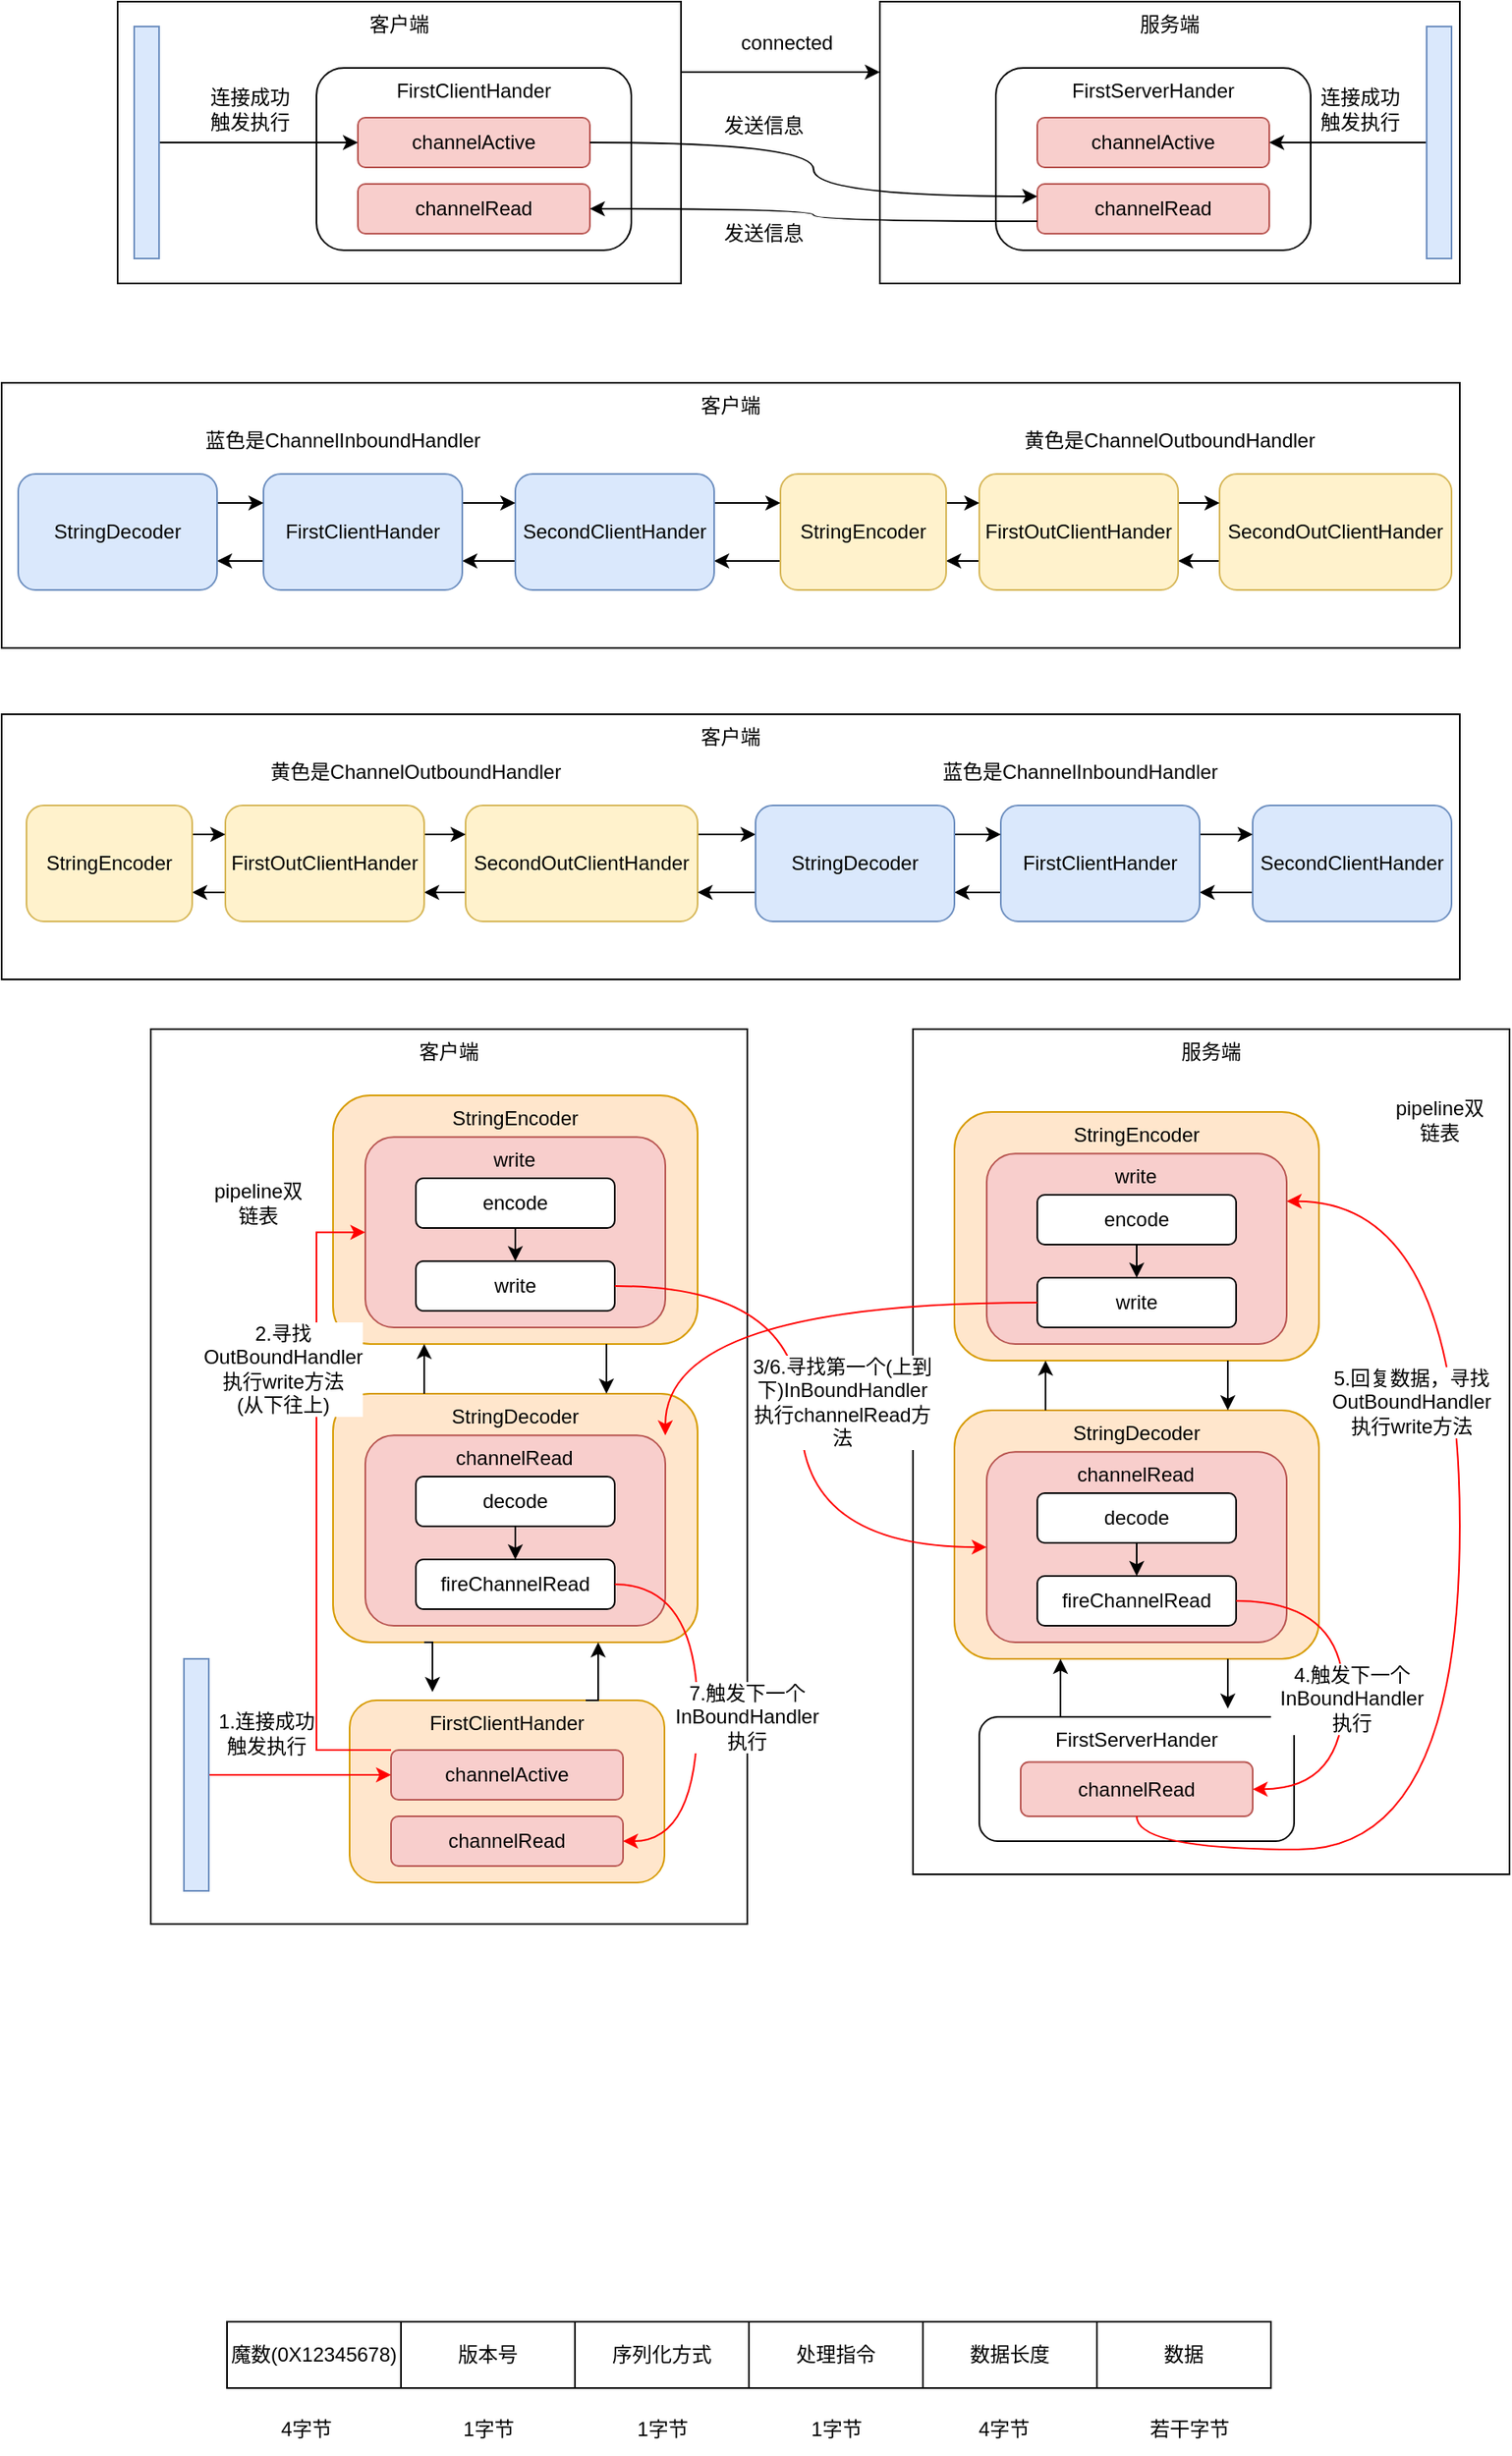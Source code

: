 <mxfile version="15.8.7" type="device" pages="2"><diagram id="hTDEosLzmB6Drwp481Sv" name="第 1 页"><mxGraphModel dx="1865" dy="649" grid="1" gridSize="10" guides="1" tooltips="1" connect="1" arrows="1" fold="1" page="1" pageScale="1" pageWidth="827" pageHeight="1169" math="0" shadow="0"><root><mxCell id="0"/><mxCell id="1" parent="0"/><mxCell id="P7ojPuapjef0Ue_ceB2B-17" style="edgeStyle=orthogonalEdgeStyle;rounded=0;orthogonalLoop=1;jettySize=auto;html=1;exitX=1;exitY=0.25;exitDx=0;exitDy=0;entryX=0;entryY=0.25;entryDx=0;entryDy=0;" parent="1" source="P7ojPuapjef0Ue_ceB2B-1" target="P7ojPuapjef0Ue_ceB2B-2" edge="1"><mxGeometry relative="1" as="geometry"/></mxCell><mxCell id="P7ojPuapjef0Ue_ceB2B-1" value="客户端" style="rounded=0;whiteSpace=wrap;html=1;verticalAlign=top;" parent="1" vertex="1"><mxGeometry x="10" y="200" width="340" height="170" as="geometry"/></mxCell><mxCell id="P7ojPuapjef0Ue_ceB2B-2" value="服务端" style="rounded=0;whiteSpace=wrap;html=1;verticalAlign=top;" parent="1" vertex="1"><mxGeometry x="470" y="200" width="350" height="170" as="geometry"/></mxCell><mxCell id="P7ojPuapjef0Ue_ceB2B-8" value="" style="group" parent="1" vertex="1" connectable="0"><mxGeometry x="130" y="240" width="190" height="110" as="geometry"/></mxCell><mxCell id="P7ojPuapjef0Ue_ceB2B-5" value="FirstClientHander" style="rounded=1;whiteSpace=wrap;html=1;verticalAlign=top;" parent="P7ojPuapjef0Ue_ceB2B-8" vertex="1"><mxGeometry width="190" height="110" as="geometry"/></mxCell><mxCell id="P7ojPuapjef0Ue_ceB2B-6" value="channelActive" style="rounded=1;whiteSpace=wrap;html=1;fillColor=#f8cecc;strokeColor=#b85450;" parent="P7ojPuapjef0Ue_ceB2B-8" vertex="1"><mxGeometry x="25" y="30" width="140" height="30" as="geometry"/></mxCell><mxCell id="P7ojPuapjef0Ue_ceB2B-7" value="channelRead" style="rounded=1;whiteSpace=wrap;html=1;fillColor=#f8cecc;strokeColor=#b85450;" parent="P7ojPuapjef0Ue_ceB2B-8" vertex="1"><mxGeometry x="25" y="70" width="140" height="30" as="geometry"/></mxCell><mxCell id="P7ojPuapjef0Ue_ceB2B-13" value="" style="group" parent="1" vertex="1" connectable="0"><mxGeometry x="540" y="240" width="190" height="110" as="geometry"/></mxCell><mxCell id="P7ojPuapjef0Ue_ceB2B-14" value="FirstServerHander" style="rounded=1;whiteSpace=wrap;html=1;verticalAlign=top;" parent="P7ojPuapjef0Ue_ceB2B-13" vertex="1"><mxGeometry width="190" height="110" as="geometry"/></mxCell><mxCell id="P7ojPuapjef0Ue_ceB2B-15" value="channelActive" style="rounded=1;whiteSpace=wrap;html=1;fillColor=#f8cecc;strokeColor=#b85450;" parent="P7ojPuapjef0Ue_ceB2B-13" vertex="1"><mxGeometry x="25" y="30" width="140" height="30" as="geometry"/></mxCell><mxCell id="P7ojPuapjef0Ue_ceB2B-16" value="channelRead" style="rounded=1;whiteSpace=wrap;html=1;fillColor=#f8cecc;strokeColor=#b85450;" parent="P7ojPuapjef0Ue_ceB2B-13" vertex="1"><mxGeometry x="25" y="70" width="140" height="30" as="geometry"/></mxCell><mxCell id="P7ojPuapjef0Ue_ceB2B-18" value="connected" style="text;html=1;strokeColor=none;fillColor=none;align=center;verticalAlign=middle;whiteSpace=wrap;rounded=0;" parent="1" vertex="1"><mxGeometry x="383.5" y="210" width="60" height="30" as="geometry"/></mxCell><mxCell id="P7ojPuapjef0Ue_ceB2B-19" style="edgeStyle=orthogonalEdgeStyle;rounded=0;orthogonalLoop=1;jettySize=auto;html=1;exitX=1;exitY=0.5;exitDx=0;exitDy=0;entryX=0;entryY=0.25;entryDx=0;entryDy=0;curved=1;" parent="1" source="P7ojPuapjef0Ue_ceB2B-6" target="P7ojPuapjef0Ue_ceB2B-16" edge="1"><mxGeometry relative="1" as="geometry"/></mxCell><mxCell id="P7ojPuapjef0Ue_ceB2B-20" value="连接成功触发执行" style="text;html=1;strokeColor=none;fillColor=none;align=center;verticalAlign=middle;whiteSpace=wrap;rounded=0;" parent="1" vertex="1"><mxGeometry x="60" y="250" width="60" height="30" as="geometry"/></mxCell><mxCell id="P7ojPuapjef0Ue_ceB2B-22" style="edgeStyle=orthogonalEdgeStyle;rounded=0;orthogonalLoop=1;jettySize=auto;html=1;exitX=1;exitY=0.5;exitDx=0;exitDy=0;entryX=0;entryY=0.5;entryDx=0;entryDy=0;" parent="1" source="P7ojPuapjef0Ue_ceB2B-21" target="P7ojPuapjef0Ue_ceB2B-6" edge="1"><mxGeometry relative="1" as="geometry"/></mxCell><mxCell id="P7ojPuapjef0Ue_ceB2B-21" value="" style="rounded=0;whiteSpace=wrap;html=1;fillColor=#dae8fc;strokeColor=#6c8ebf;" parent="1" vertex="1"><mxGeometry x="20" y="215" width="15" height="140" as="geometry"/></mxCell><mxCell id="P7ojPuapjef0Ue_ceB2B-24" style="edgeStyle=orthogonalEdgeStyle;rounded=0;orthogonalLoop=1;jettySize=auto;html=1;exitX=0;exitY=0.5;exitDx=0;exitDy=0;entryX=1;entryY=0.5;entryDx=0;entryDy=0;" parent="1" source="P7ojPuapjef0Ue_ceB2B-23" target="P7ojPuapjef0Ue_ceB2B-15" edge="1"><mxGeometry relative="1" as="geometry"/></mxCell><mxCell id="P7ojPuapjef0Ue_ceB2B-23" value="" style="rounded=0;whiteSpace=wrap;html=1;fillColor=#dae8fc;strokeColor=#6c8ebf;" parent="1" vertex="1"><mxGeometry x="800" y="215" width="15" height="140" as="geometry"/></mxCell><mxCell id="P7ojPuapjef0Ue_ceB2B-25" value="连接成功触发执行" style="text;html=1;strokeColor=none;fillColor=none;align=center;verticalAlign=middle;whiteSpace=wrap;rounded=0;" parent="1" vertex="1"><mxGeometry x="730" y="250" width="60" height="30" as="geometry"/></mxCell><mxCell id="P7ojPuapjef0Ue_ceB2B-26" value="发送信息" style="text;html=1;strokeColor=none;fillColor=none;align=center;verticalAlign=middle;whiteSpace=wrap;rounded=0;" parent="1" vertex="1"><mxGeometry x="370" y="260" width="60" height="30" as="geometry"/></mxCell><mxCell id="P7ojPuapjef0Ue_ceB2B-27" style="edgeStyle=orthogonalEdgeStyle;curved=1;rounded=0;orthogonalLoop=1;jettySize=auto;html=1;exitX=0;exitY=0.75;exitDx=0;exitDy=0;entryX=1;entryY=0.5;entryDx=0;entryDy=0;" parent="1" source="P7ojPuapjef0Ue_ceB2B-16" target="P7ojPuapjef0Ue_ceB2B-7" edge="1"><mxGeometry relative="1" as="geometry"/></mxCell><mxCell id="P7ojPuapjef0Ue_ceB2B-28" value="发送信息" style="text;html=1;strokeColor=none;fillColor=none;align=center;verticalAlign=middle;whiteSpace=wrap;rounded=0;" parent="1" vertex="1"><mxGeometry x="370" y="325" width="60" height="30" as="geometry"/></mxCell><mxCell id="P7ojPuapjef0Ue_ceB2B-30" value="客户端" style="rounded=0;whiteSpace=wrap;html=1;verticalAlign=top;" parent="1" vertex="1"><mxGeometry x="-60" y="430" width="880" height="160" as="geometry"/></mxCell><mxCell id="P7ojPuapjef0Ue_ceB2B-54" style="edgeStyle=orthogonalEdgeStyle;curved=1;rounded=0;orthogonalLoop=1;jettySize=auto;html=1;exitX=0;exitY=0.75;exitDx=0;exitDy=0;entryX=1;entryY=0.75;entryDx=0;entryDy=0;" parent="1" source="P7ojPuapjef0Ue_ceB2B-36" target="P7ojPuapjef0Ue_ceB2B-39" edge="1"><mxGeometry relative="1" as="geometry"/></mxCell><mxCell id="P7ojPuapjef0Ue_ceB2B-36" value="SecondOutClientHander" style="rounded=1;whiteSpace=wrap;html=1;verticalAlign=middle;fillColor=#fff2cc;strokeColor=#d6b656;" parent="1" vertex="1"><mxGeometry x="675" y="485" width="140" height="70" as="geometry"/></mxCell><mxCell id="P7ojPuapjef0Ue_ceB2B-52" style="edgeStyle=orthogonalEdgeStyle;curved=1;rounded=0;orthogonalLoop=1;jettySize=auto;html=1;exitX=0;exitY=0.75;exitDx=0;exitDy=0;entryX=1;entryY=0.75;entryDx=0;entryDy=0;" parent="1" source="P7ojPuapjef0Ue_ceB2B-39" target="P7ojPuapjef0Ue_ceB2B-41" edge="1"><mxGeometry relative="1" as="geometry"/></mxCell><mxCell id="P7ojPuapjef0Ue_ceB2B-53" style="edgeStyle=orthogonalEdgeStyle;curved=1;rounded=0;orthogonalLoop=1;jettySize=auto;html=1;exitX=1;exitY=0.25;exitDx=0;exitDy=0;entryX=0;entryY=0.25;entryDx=0;entryDy=0;" parent="1" source="P7ojPuapjef0Ue_ceB2B-39" target="P7ojPuapjef0Ue_ceB2B-36" edge="1"><mxGeometry relative="1" as="geometry"/></mxCell><mxCell id="P7ojPuapjef0Ue_ceB2B-39" value="FirstOutClientHander" style="rounded=1;whiteSpace=wrap;html=1;verticalAlign=middle;fillColor=#fff2cc;strokeColor=#d6b656;" parent="1" vertex="1"><mxGeometry x="530" y="485" width="120" height="70" as="geometry"/></mxCell><mxCell id="P7ojPuapjef0Ue_ceB2B-50" style="edgeStyle=orthogonalEdgeStyle;curved=1;rounded=0;orthogonalLoop=1;jettySize=auto;html=1;exitX=0;exitY=0.75;exitDx=0;exitDy=0;entryX=1;entryY=0.75;entryDx=0;entryDy=0;" parent="1" source="P7ojPuapjef0Ue_ceB2B-41" target="P7ojPuapjef0Ue_ceB2B-42" edge="1"><mxGeometry relative="1" as="geometry"/></mxCell><mxCell id="P7ojPuapjef0Ue_ceB2B-51" style="edgeStyle=orthogonalEdgeStyle;curved=1;rounded=0;orthogonalLoop=1;jettySize=auto;html=1;exitX=1;exitY=0.25;exitDx=0;exitDy=0;entryX=0;entryY=0.25;entryDx=0;entryDy=0;" parent="1" source="P7ojPuapjef0Ue_ceB2B-41" target="P7ojPuapjef0Ue_ceB2B-39" edge="1"><mxGeometry relative="1" as="geometry"/></mxCell><mxCell id="P7ojPuapjef0Ue_ceB2B-41" value="StringEncoder" style="rounded=1;whiteSpace=wrap;html=1;verticalAlign=middle;fillColor=#fff2cc;strokeColor=#d6b656;" parent="1" vertex="1"><mxGeometry x="410" y="485" width="100" height="70" as="geometry"/></mxCell><mxCell id="P7ojPuapjef0Ue_ceB2B-48" style="edgeStyle=orthogonalEdgeStyle;curved=1;rounded=0;orthogonalLoop=1;jettySize=auto;html=1;exitX=0;exitY=0.75;exitDx=0;exitDy=0;entryX=1;entryY=0.75;entryDx=0;entryDy=0;" parent="1" source="P7ojPuapjef0Ue_ceB2B-42" target="P7ojPuapjef0Ue_ceB2B-43" edge="1"><mxGeometry relative="1" as="geometry"/></mxCell><mxCell id="P7ojPuapjef0Ue_ceB2B-49" style="edgeStyle=orthogonalEdgeStyle;curved=1;rounded=0;orthogonalLoop=1;jettySize=auto;html=1;exitX=1;exitY=0.25;exitDx=0;exitDy=0;entryX=0;entryY=0.25;entryDx=0;entryDy=0;" parent="1" source="P7ojPuapjef0Ue_ceB2B-42" target="P7ojPuapjef0Ue_ceB2B-41" edge="1"><mxGeometry relative="1" as="geometry"/></mxCell><mxCell id="P7ojPuapjef0Ue_ceB2B-42" value="SecondClientHander" style="rounded=1;whiteSpace=wrap;html=1;verticalAlign=middle;fillColor=#dae8fc;strokeColor=#6c8ebf;" parent="1" vertex="1"><mxGeometry x="250" y="485" width="120" height="70" as="geometry"/></mxCell><mxCell id="P7ojPuapjef0Ue_ceB2B-46" style="edgeStyle=orthogonalEdgeStyle;curved=1;rounded=0;orthogonalLoop=1;jettySize=auto;html=1;exitX=0;exitY=0.75;exitDx=0;exitDy=0;entryX=1;entryY=0.75;entryDx=0;entryDy=0;" parent="1" source="P7ojPuapjef0Ue_ceB2B-43" target="P7ojPuapjef0Ue_ceB2B-44" edge="1"><mxGeometry relative="1" as="geometry"/></mxCell><mxCell id="P7ojPuapjef0Ue_ceB2B-47" style="edgeStyle=orthogonalEdgeStyle;curved=1;rounded=0;orthogonalLoop=1;jettySize=auto;html=1;exitX=1;exitY=0.25;exitDx=0;exitDy=0;entryX=0;entryY=0.25;entryDx=0;entryDy=0;" parent="1" source="P7ojPuapjef0Ue_ceB2B-43" target="P7ojPuapjef0Ue_ceB2B-42" edge="1"><mxGeometry relative="1" as="geometry"/></mxCell><mxCell id="P7ojPuapjef0Ue_ceB2B-43" value="FirstClientHander" style="rounded=1;whiteSpace=wrap;html=1;verticalAlign=middle;fillColor=#dae8fc;strokeColor=#6c8ebf;" parent="1" vertex="1"><mxGeometry x="98" y="485" width="120" height="70" as="geometry"/></mxCell><mxCell id="P7ojPuapjef0Ue_ceB2B-45" style="edgeStyle=orthogonalEdgeStyle;curved=1;rounded=0;orthogonalLoop=1;jettySize=auto;html=1;exitX=1;exitY=0.25;exitDx=0;exitDy=0;entryX=0;entryY=0.25;entryDx=0;entryDy=0;" parent="1" source="P7ojPuapjef0Ue_ceB2B-44" target="P7ojPuapjef0Ue_ceB2B-43" edge="1"><mxGeometry relative="1" as="geometry"/></mxCell><mxCell id="P7ojPuapjef0Ue_ceB2B-44" value="StringDecoder" style="rounded=1;whiteSpace=wrap;html=1;verticalAlign=middle;fillColor=#dae8fc;strokeColor=#6c8ebf;" parent="1" vertex="1"><mxGeometry x="-50" y="485" width="120" height="70" as="geometry"/></mxCell><mxCell id="P7ojPuapjef0Ue_ceB2B-55" value="蓝色是ChannelInboundHandler" style="text;html=1;strokeColor=none;fillColor=none;align=center;verticalAlign=middle;whiteSpace=wrap;rounded=0;" parent="1" vertex="1"><mxGeometry x="50" y="450" width="192" height="30" as="geometry"/></mxCell><mxCell id="P7ojPuapjef0Ue_ceB2B-57" value="黄色是ChannelOutboundHandler" style="text;html=1;strokeColor=none;fillColor=none;align=center;verticalAlign=middle;whiteSpace=wrap;rounded=0;" parent="1" vertex="1"><mxGeometry x="549" y="450" width="192" height="30" as="geometry"/></mxCell><mxCell id="JUlpRTOj5YAE_-2XBSMA-1" value="客户端" style="rounded=0;whiteSpace=wrap;html=1;verticalAlign=top;" vertex="1" parent="1"><mxGeometry x="-60" y="630" width="880" height="160" as="geometry"/></mxCell><mxCell id="JUlpRTOj5YAE_-2XBSMA-2" style="edgeStyle=orthogonalEdgeStyle;curved=1;rounded=0;orthogonalLoop=1;jettySize=auto;html=1;exitX=0;exitY=0.75;exitDx=0;exitDy=0;entryX=1;entryY=0.75;entryDx=0;entryDy=0;" edge="1" parent="1" source="JUlpRTOj5YAE_-2XBSMA-3" target="JUlpRTOj5YAE_-2XBSMA-6"><mxGeometry relative="1" as="geometry"/></mxCell><mxCell id="JUlpRTOj5YAE_-2XBSMA-20" style="edgeStyle=orthogonalEdgeStyle;rounded=0;orthogonalLoop=1;jettySize=auto;html=1;exitX=1;exitY=0.25;exitDx=0;exitDy=0;entryX=0;entryY=0.25;entryDx=0;entryDy=0;" edge="1" parent="1" source="JUlpRTOj5YAE_-2XBSMA-3" target="JUlpRTOj5YAE_-2XBSMA-17"><mxGeometry relative="1" as="geometry"/></mxCell><mxCell id="JUlpRTOj5YAE_-2XBSMA-3" value="SecondOutClientHander" style="rounded=1;whiteSpace=wrap;html=1;verticalAlign=middle;fillColor=#fff2cc;strokeColor=#d6b656;" vertex="1" parent="1"><mxGeometry x="220" y="685" width="140" height="70" as="geometry"/></mxCell><mxCell id="JUlpRTOj5YAE_-2XBSMA-4" style="edgeStyle=orthogonalEdgeStyle;curved=1;rounded=0;orthogonalLoop=1;jettySize=auto;html=1;exitX=0;exitY=0.75;exitDx=0;exitDy=0;entryX=1;entryY=0.75;entryDx=0;entryDy=0;" edge="1" parent="1" source="JUlpRTOj5YAE_-2XBSMA-6" target="JUlpRTOj5YAE_-2XBSMA-9"><mxGeometry relative="1" as="geometry"/></mxCell><mxCell id="JUlpRTOj5YAE_-2XBSMA-5" style="edgeStyle=orthogonalEdgeStyle;curved=1;rounded=0;orthogonalLoop=1;jettySize=auto;html=1;exitX=1;exitY=0.25;exitDx=0;exitDy=0;entryX=0;entryY=0.25;entryDx=0;entryDy=0;" edge="1" parent="1" source="JUlpRTOj5YAE_-2XBSMA-6" target="JUlpRTOj5YAE_-2XBSMA-3"><mxGeometry relative="1" as="geometry"/></mxCell><mxCell id="JUlpRTOj5YAE_-2XBSMA-6" value="FirstOutClientHander" style="rounded=1;whiteSpace=wrap;html=1;verticalAlign=middle;fillColor=#fff2cc;strokeColor=#d6b656;" vertex="1" parent="1"><mxGeometry x="75" y="685" width="120" height="70" as="geometry"/></mxCell><mxCell id="JUlpRTOj5YAE_-2XBSMA-8" style="edgeStyle=orthogonalEdgeStyle;curved=1;rounded=0;orthogonalLoop=1;jettySize=auto;html=1;exitX=1;exitY=0.25;exitDx=0;exitDy=0;entryX=0;entryY=0.25;entryDx=0;entryDy=0;" edge="1" parent="1" source="JUlpRTOj5YAE_-2XBSMA-9" target="JUlpRTOj5YAE_-2XBSMA-6"><mxGeometry relative="1" as="geometry"/></mxCell><mxCell id="JUlpRTOj5YAE_-2XBSMA-9" value="StringEncoder" style="rounded=1;whiteSpace=wrap;html=1;verticalAlign=middle;fillColor=#fff2cc;strokeColor=#d6b656;" vertex="1" parent="1"><mxGeometry x="-45" y="685" width="100" height="70" as="geometry"/></mxCell><mxCell id="JUlpRTOj5YAE_-2XBSMA-10" style="edgeStyle=orthogonalEdgeStyle;curved=1;rounded=0;orthogonalLoop=1;jettySize=auto;html=1;exitX=0;exitY=0.75;exitDx=0;exitDy=0;entryX=1;entryY=0.75;entryDx=0;entryDy=0;" edge="1" parent="1" source="JUlpRTOj5YAE_-2XBSMA-12" target="JUlpRTOj5YAE_-2XBSMA-15"><mxGeometry relative="1" as="geometry"/></mxCell><mxCell id="JUlpRTOj5YAE_-2XBSMA-12" value="SecondClientHander" style="rounded=1;whiteSpace=wrap;html=1;verticalAlign=middle;fillColor=#dae8fc;strokeColor=#6c8ebf;" vertex="1" parent="1"><mxGeometry x="695" y="685" width="120" height="70" as="geometry"/></mxCell><mxCell id="JUlpRTOj5YAE_-2XBSMA-13" style="edgeStyle=orthogonalEdgeStyle;curved=1;rounded=0;orthogonalLoop=1;jettySize=auto;html=1;exitX=0;exitY=0.75;exitDx=0;exitDy=0;entryX=1;entryY=0.75;entryDx=0;entryDy=0;" edge="1" parent="1" source="JUlpRTOj5YAE_-2XBSMA-15" target="JUlpRTOj5YAE_-2XBSMA-17"><mxGeometry relative="1" as="geometry"/></mxCell><mxCell id="JUlpRTOj5YAE_-2XBSMA-14" style="edgeStyle=orthogonalEdgeStyle;curved=1;rounded=0;orthogonalLoop=1;jettySize=auto;html=1;exitX=1;exitY=0.25;exitDx=0;exitDy=0;entryX=0;entryY=0.25;entryDx=0;entryDy=0;" edge="1" parent="1" source="JUlpRTOj5YAE_-2XBSMA-15" target="JUlpRTOj5YAE_-2XBSMA-12"><mxGeometry relative="1" as="geometry"/></mxCell><mxCell id="JUlpRTOj5YAE_-2XBSMA-15" value="FirstClientHander" style="rounded=1;whiteSpace=wrap;html=1;verticalAlign=middle;fillColor=#dae8fc;strokeColor=#6c8ebf;" vertex="1" parent="1"><mxGeometry x="543" y="685" width="120" height="70" as="geometry"/></mxCell><mxCell id="JUlpRTOj5YAE_-2XBSMA-16" style="edgeStyle=orthogonalEdgeStyle;curved=1;rounded=0;orthogonalLoop=1;jettySize=auto;html=1;exitX=1;exitY=0.25;exitDx=0;exitDy=0;entryX=0;entryY=0.25;entryDx=0;entryDy=0;" edge="1" parent="1" source="JUlpRTOj5YAE_-2XBSMA-17" target="JUlpRTOj5YAE_-2XBSMA-15"><mxGeometry relative="1" as="geometry"/></mxCell><mxCell id="JUlpRTOj5YAE_-2XBSMA-21" style="edgeStyle=orthogonalEdgeStyle;rounded=0;orthogonalLoop=1;jettySize=auto;html=1;exitX=0;exitY=0.75;exitDx=0;exitDy=0;entryX=1;entryY=0.75;entryDx=0;entryDy=0;" edge="1" parent="1" source="JUlpRTOj5YAE_-2XBSMA-17" target="JUlpRTOj5YAE_-2XBSMA-3"><mxGeometry relative="1" as="geometry"/></mxCell><mxCell id="JUlpRTOj5YAE_-2XBSMA-17" value="StringDecoder" style="rounded=1;whiteSpace=wrap;html=1;verticalAlign=middle;fillColor=#dae8fc;strokeColor=#6c8ebf;" vertex="1" parent="1"><mxGeometry x="395" y="685" width="120" height="70" as="geometry"/></mxCell><mxCell id="JUlpRTOj5YAE_-2XBSMA-18" value="蓝色是ChannelInboundHandler" style="text;html=1;strokeColor=none;fillColor=none;align=center;verticalAlign=middle;whiteSpace=wrap;rounded=0;" vertex="1" parent="1"><mxGeometry x="495" y="650" width="192" height="30" as="geometry"/></mxCell><mxCell id="JUlpRTOj5YAE_-2XBSMA-19" value="黄色是ChannelOutboundHandler" style="text;html=1;strokeColor=none;fillColor=none;align=center;verticalAlign=middle;whiteSpace=wrap;rounded=0;" vertex="1" parent="1"><mxGeometry x="94" y="650" width="192" height="30" as="geometry"/></mxCell><mxCell id="JUlpRTOj5YAE_-2XBSMA-23" value="客户端" style="rounded=0;whiteSpace=wrap;html=1;verticalAlign=top;" vertex="1" parent="1"><mxGeometry x="30" y="820" width="360" height="540" as="geometry"/></mxCell><mxCell id="JUlpRTOj5YAE_-2XBSMA-24" value="服务端" style="rounded=0;whiteSpace=wrap;html=1;verticalAlign=top;" vertex="1" parent="1"><mxGeometry x="490" y="820" width="360" height="510" as="geometry"/></mxCell><mxCell id="JUlpRTOj5YAE_-2XBSMA-25" value="" style="group" vertex="1" connectable="0" parent="1"><mxGeometry x="150" y="1225" width="190" height="110" as="geometry"/></mxCell><mxCell id="JUlpRTOj5YAE_-2XBSMA-26" value="FirstClientHander" style="rounded=1;whiteSpace=wrap;html=1;verticalAlign=top;fillColor=#ffe6cc;strokeColor=#d79b00;" vertex="1" parent="JUlpRTOj5YAE_-2XBSMA-25"><mxGeometry width="190" height="110" as="geometry"/></mxCell><mxCell id="JUlpRTOj5YAE_-2XBSMA-27" value="channelActive" style="rounded=1;whiteSpace=wrap;html=1;fillColor=#f8cecc;strokeColor=#b85450;" vertex="1" parent="JUlpRTOj5YAE_-2XBSMA-25"><mxGeometry x="25" y="30" width="140" height="30" as="geometry"/></mxCell><mxCell id="JUlpRTOj5YAE_-2XBSMA-28" value="channelRead" style="rounded=1;whiteSpace=wrap;html=1;fillColor=#f8cecc;strokeColor=#b85450;" vertex="1" parent="JUlpRTOj5YAE_-2XBSMA-25"><mxGeometry x="25" y="70" width="140" height="30" as="geometry"/></mxCell><mxCell id="JUlpRTOj5YAE_-2XBSMA-29" value="" style="group" vertex="1" connectable="0" parent="1"><mxGeometry x="530" y="1235" width="190" height="75" as="geometry"/></mxCell><mxCell id="JUlpRTOj5YAE_-2XBSMA-30" value="FirstServerHander" style="rounded=1;whiteSpace=wrap;html=1;verticalAlign=top;" vertex="1" parent="JUlpRTOj5YAE_-2XBSMA-29"><mxGeometry width="190" height="75" as="geometry"/></mxCell><mxCell id="JUlpRTOj5YAE_-2XBSMA-32" value="channelRead" style="rounded=1;whiteSpace=wrap;html=1;fillColor=#f8cecc;strokeColor=#b85450;" vertex="1" parent="JUlpRTOj5YAE_-2XBSMA-29"><mxGeometry x="25" y="27.27" width="140" height="32.73" as="geometry"/></mxCell><mxCell id="JUlpRTOj5YAE_-2XBSMA-35" value="1.连接成功触发执行" style="text;html=1;strokeColor=none;fillColor=none;align=center;verticalAlign=middle;whiteSpace=wrap;rounded=0;labelBackgroundColor=default;" vertex="1" parent="1"><mxGeometry x="70" y="1230" width="60" height="30" as="geometry"/></mxCell><mxCell id="JUlpRTOj5YAE_-2XBSMA-36" style="edgeStyle=orthogonalEdgeStyle;rounded=0;orthogonalLoop=1;jettySize=auto;html=1;exitX=1;exitY=0.5;exitDx=0;exitDy=0;entryX=0;entryY=0.5;entryDx=0;entryDy=0;strokeColor=#FF0000;" edge="1" parent="1" source="JUlpRTOj5YAE_-2XBSMA-37" target="JUlpRTOj5YAE_-2XBSMA-27"><mxGeometry relative="1" as="geometry"/></mxCell><mxCell id="JUlpRTOj5YAE_-2XBSMA-37" value="" style="rounded=0;whiteSpace=wrap;html=1;fillColor=#dae8fc;strokeColor=#6c8ebf;" vertex="1" parent="1"><mxGeometry x="50" y="1200" width="15" height="140" as="geometry"/></mxCell><mxCell id="JUlpRTOj5YAE_-2XBSMA-44" value="" style="group;verticalAlign=top;" vertex="1" connectable="0" parent="1"><mxGeometry x="140" y="860" width="220" height="150" as="geometry"/></mxCell><mxCell id="JUlpRTOj5YAE_-2XBSMA-45" value="StringEncoder" style="rounded=1;whiteSpace=wrap;html=1;verticalAlign=top;fillColor=#ffe6cc;strokeColor=#d79b00;" vertex="1" parent="JUlpRTOj5YAE_-2XBSMA-44"><mxGeometry width="220" height="150" as="geometry"/></mxCell><mxCell id="JUlpRTOj5YAE_-2XBSMA-46" value="write" style="rounded=1;whiteSpace=wrap;html=1;fillColor=#f8cecc;strokeColor=#b85450;verticalAlign=top;" vertex="1" parent="JUlpRTOj5YAE_-2XBSMA-44"><mxGeometry x="19.47" y="25.14" width="181.05" height="114.86" as="geometry"/></mxCell><mxCell id="JUlpRTOj5YAE_-2XBSMA-50" style="edgeStyle=orthogonalEdgeStyle;rounded=0;orthogonalLoop=1;jettySize=auto;html=1;exitX=0.5;exitY=1;exitDx=0;exitDy=0;entryX=0.5;entryY=0;entryDx=0;entryDy=0;" edge="1" parent="JUlpRTOj5YAE_-2XBSMA-44" source="JUlpRTOj5YAE_-2XBSMA-48" target="JUlpRTOj5YAE_-2XBSMA-49"><mxGeometry relative="1" as="geometry"/></mxCell><mxCell id="JUlpRTOj5YAE_-2XBSMA-48" value="encode" style="rounded=1;whiteSpace=wrap;html=1;" vertex="1" parent="JUlpRTOj5YAE_-2XBSMA-44"><mxGeometry x="50" y="50" width="120" height="30" as="geometry"/></mxCell><mxCell id="JUlpRTOj5YAE_-2XBSMA-49" value="write" style="rounded=1;whiteSpace=wrap;html=1;" vertex="1" parent="JUlpRTOj5YAE_-2XBSMA-44"><mxGeometry x="50" y="100" width="120" height="30" as="geometry"/></mxCell><mxCell id="JUlpRTOj5YAE_-2XBSMA-51" value="" style="group;verticalAlign=top;" vertex="1" connectable="0" parent="1"><mxGeometry x="140" y="1040" width="220" height="150" as="geometry"/></mxCell><mxCell id="JUlpRTOj5YAE_-2XBSMA-52" value="StringDecoder" style="rounded=1;whiteSpace=wrap;html=1;verticalAlign=top;fillColor=#ffe6cc;strokeColor=#d79b00;" vertex="1" parent="JUlpRTOj5YAE_-2XBSMA-51"><mxGeometry width="220" height="150" as="geometry"/></mxCell><mxCell id="JUlpRTOj5YAE_-2XBSMA-53" value="channelRead" style="rounded=1;whiteSpace=wrap;html=1;fillColor=#f8cecc;strokeColor=#b85450;verticalAlign=top;" vertex="1" parent="JUlpRTOj5YAE_-2XBSMA-51"><mxGeometry x="19.47" y="25.14" width="181.05" height="114.86" as="geometry"/></mxCell><mxCell id="JUlpRTOj5YAE_-2XBSMA-54" style="edgeStyle=orthogonalEdgeStyle;rounded=0;orthogonalLoop=1;jettySize=auto;html=1;exitX=0.5;exitY=1;exitDx=0;exitDy=0;entryX=0.5;entryY=0;entryDx=0;entryDy=0;" edge="1" parent="JUlpRTOj5YAE_-2XBSMA-51" source="JUlpRTOj5YAE_-2XBSMA-55" target="JUlpRTOj5YAE_-2XBSMA-56"><mxGeometry relative="1" as="geometry"/></mxCell><mxCell id="JUlpRTOj5YAE_-2XBSMA-55" value="decode" style="rounded=1;whiteSpace=wrap;html=1;" vertex="1" parent="JUlpRTOj5YAE_-2XBSMA-51"><mxGeometry x="50" y="50" width="120" height="30" as="geometry"/></mxCell><mxCell id="JUlpRTOj5YAE_-2XBSMA-56" value="fireChannelRead" style="rounded=1;whiteSpace=wrap;html=1;" vertex="1" parent="JUlpRTOj5YAE_-2XBSMA-51"><mxGeometry x="50" y="100" width="120" height="30" as="geometry"/></mxCell><mxCell id="JUlpRTOj5YAE_-2XBSMA-57" style="edgeStyle=orthogonalEdgeStyle;rounded=0;orthogonalLoop=1;jettySize=auto;html=1;exitX=0.25;exitY=0;exitDx=0;exitDy=0;entryX=0.25;entryY=1;entryDx=0;entryDy=0;" edge="1" parent="1" source="JUlpRTOj5YAE_-2XBSMA-52" target="JUlpRTOj5YAE_-2XBSMA-45"><mxGeometry relative="1" as="geometry"/></mxCell><mxCell id="JUlpRTOj5YAE_-2XBSMA-58" style="edgeStyle=orthogonalEdgeStyle;rounded=0;orthogonalLoop=1;jettySize=auto;html=1;exitX=0.75;exitY=1;exitDx=0;exitDy=0;entryX=0.75;entryY=0;entryDx=0;entryDy=0;" edge="1" parent="1" source="JUlpRTOj5YAE_-2XBSMA-45" target="JUlpRTOj5YAE_-2XBSMA-52"><mxGeometry relative="1" as="geometry"/></mxCell><mxCell id="JUlpRTOj5YAE_-2XBSMA-59" style="edgeStyle=orthogonalEdgeStyle;rounded=0;orthogonalLoop=1;jettySize=auto;html=1;exitX=0.25;exitY=1;exitDx=0;exitDy=0;" edge="1" parent="1" source="JUlpRTOj5YAE_-2XBSMA-52"><mxGeometry relative="1" as="geometry"><mxPoint x="200" y="1220" as="targetPoint"/></mxGeometry></mxCell><mxCell id="JUlpRTOj5YAE_-2XBSMA-60" style="edgeStyle=orthogonalEdgeStyle;rounded=0;orthogonalLoop=1;jettySize=auto;html=1;exitX=0.75;exitY=0;exitDx=0;exitDy=0;" edge="1" parent="1" source="JUlpRTOj5YAE_-2XBSMA-26"><mxGeometry relative="1" as="geometry"><mxPoint x="300" y="1190" as="targetPoint"/></mxGeometry></mxCell><mxCell id="JUlpRTOj5YAE_-2XBSMA-61" value="pipeline双链表" style="text;html=1;strokeColor=none;fillColor=none;align=center;verticalAlign=middle;whiteSpace=wrap;rounded=0;" vertex="1" parent="1"><mxGeometry x="65" y="910" width="60" height="30" as="geometry"/></mxCell><mxCell id="JUlpRTOj5YAE_-2XBSMA-62" value="" style="group;verticalAlign=top;" vertex="1" connectable="0" parent="1"><mxGeometry x="515" y="870" width="220" height="150" as="geometry"/></mxCell><mxCell id="JUlpRTOj5YAE_-2XBSMA-63" value="StringEncoder" style="rounded=1;whiteSpace=wrap;html=1;verticalAlign=top;fillColor=#ffe6cc;strokeColor=#d79b00;" vertex="1" parent="JUlpRTOj5YAE_-2XBSMA-62"><mxGeometry width="220" height="150" as="geometry"/></mxCell><mxCell id="JUlpRTOj5YAE_-2XBSMA-64" value="write" style="rounded=1;whiteSpace=wrap;html=1;fillColor=#f8cecc;strokeColor=#b85450;verticalAlign=top;" vertex="1" parent="JUlpRTOj5YAE_-2XBSMA-62"><mxGeometry x="19.47" y="25.14" width="181.05" height="114.86" as="geometry"/></mxCell><mxCell id="JUlpRTOj5YAE_-2XBSMA-65" style="edgeStyle=orthogonalEdgeStyle;rounded=0;orthogonalLoop=1;jettySize=auto;html=1;exitX=0.5;exitY=1;exitDx=0;exitDy=0;entryX=0.5;entryY=0;entryDx=0;entryDy=0;" edge="1" parent="JUlpRTOj5YAE_-2XBSMA-62" source="JUlpRTOj5YAE_-2XBSMA-66" target="JUlpRTOj5YAE_-2XBSMA-67"><mxGeometry relative="1" as="geometry"/></mxCell><mxCell id="JUlpRTOj5YAE_-2XBSMA-66" value="encode" style="rounded=1;whiteSpace=wrap;html=1;" vertex="1" parent="JUlpRTOj5YAE_-2XBSMA-62"><mxGeometry x="50" y="50" width="120" height="30" as="geometry"/></mxCell><mxCell id="JUlpRTOj5YAE_-2XBSMA-67" value="write" style="rounded=1;whiteSpace=wrap;html=1;" vertex="1" parent="JUlpRTOj5YAE_-2XBSMA-62"><mxGeometry x="50" y="100" width="120" height="30" as="geometry"/></mxCell><mxCell id="JUlpRTOj5YAE_-2XBSMA-68" value="" style="group;verticalAlign=top;" vertex="1" connectable="0" parent="1"><mxGeometry x="515" y="1050" width="220" height="150" as="geometry"/></mxCell><mxCell id="JUlpRTOj5YAE_-2XBSMA-69" value="StringDecoder" style="rounded=1;whiteSpace=wrap;html=1;verticalAlign=top;fillColor=#ffe6cc;strokeColor=#d79b00;" vertex="1" parent="JUlpRTOj5YAE_-2XBSMA-68"><mxGeometry width="220" height="150" as="geometry"/></mxCell><mxCell id="JUlpRTOj5YAE_-2XBSMA-70" value="channelRead" style="rounded=1;whiteSpace=wrap;html=1;fillColor=#f8cecc;strokeColor=#b85450;verticalAlign=top;" vertex="1" parent="JUlpRTOj5YAE_-2XBSMA-68"><mxGeometry x="19.47" y="25.14" width="181.05" height="114.86" as="geometry"/></mxCell><mxCell id="JUlpRTOj5YAE_-2XBSMA-71" style="edgeStyle=orthogonalEdgeStyle;rounded=0;orthogonalLoop=1;jettySize=auto;html=1;exitX=0.5;exitY=1;exitDx=0;exitDy=0;entryX=0.5;entryY=0;entryDx=0;entryDy=0;" edge="1" parent="JUlpRTOj5YAE_-2XBSMA-68" source="JUlpRTOj5YAE_-2XBSMA-72" target="JUlpRTOj5YAE_-2XBSMA-73"><mxGeometry relative="1" as="geometry"/></mxCell><mxCell id="JUlpRTOj5YAE_-2XBSMA-72" value="decode" style="rounded=1;whiteSpace=wrap;html=1;" vertex="1" parent="JUlpRTOj5YAE_-2XBSMA-68"><mxGeometry x="50" y="50" width="120" height="30" as="geometry"/></mxCell><mxCell id="JUlpRTOj5YAE_-2XBSMA-73" value="fireChannelRead" style="rounded=1;whiteSpace=wrap;html=1;" vertex="1" parent="JUlpRTOj5YAE_-2XBSMA-68"><mxGeometry x="50" y="100" width="120" height="30" as="geometry"/></mxCell><mxCell id="JUlpRTOj5YAE_-2XBSMA-74" style="edgeStyle=orthogonalEdgeStyle;rounded=0;orthogonalLoop=1;jettySize=auto;html=1;exitX=0.25;exitY=0;exitDx=0;exitDy=0;entryX=0.25;entryY=1;entryDx=0;entryDy=0;" edge="1" parent="1" source="JUlpRTOj5YAE_-2XBSMA-69" target="JUlpRTOj5YAE_-2XBSMA-63"><mxGeometry relative="1" as="geometry"/></mxCell><mxCell id="JUlpRTOj5YAE_-2XBSMA-75" style="edgeStyle=orthogonalEdgeStyle;rounded=0;orthogonalLoop=1;jettySize=auto;html=1;exitX=0.75;exitY=1;exitDx=0;exitDy=0;entryX=0.75;entryY=0;entryDx=0;entryDy=0;" edge="1" parent="1" source="JUlpRTOj5YAE_-2XBSMA-63" target="JUlpRTOj5YAE_-2XBSMA-69"><mxGeometry relative="1" as="geometry"/></mxCell><mxCell id="JUlpRTOj5YAE_-2XBSMA-76" value="pipeline双链表" style="text;html=1;strokeColor=none;fillColor=none;align=center;verticalAlign=middle;whiteSpace=wrap;rounded=0;" vertex="1" parent="1"><mxGeometry x="777.5" y="860" width="60" height="30" as="geometry"/></mxCell><mxCell id="JUlpRTOj5YAE_-2XBSMA-77" style="edgeStyle=orthogonalEdgeStyle;rounded=0;orthogonalLoop=1;jettySize=auto;html=1;exitX=0.25;exitY=0;exitDx=0;exitDy=0;entryX=0.291;entryY=1;entryDx=0;entryDy=0;entryPerimeter=0;" edge="1" parent="1" source="JUlpRTOj5YAE_-2XBSMA-30" target="JUlpRTOj5YAE_-2XBSMA-69"><mxGeometry relative="1" as="geometry"/></mxCell><mxCell id="JUlpRTOj5YAE_-2XBSMA-78" style="edgeStyle=orthogonalEdgeStyle;rounded=0;orthogonalLoop=1;jettySize=auto;html=1;exitX=0.75;exitY=1;exitDx=0;exitDy=0;" edge="1" parent="1" source="JUlpRTOj5YAE_-2XBSMA-69"><mxGeometry relative="1" as="geometry"><mxPoint x="680" y="1230" as="targetPoint"/></mxGeometry></mxCell><mxCell id="JUlpRTOj5YAE_-2XBSMA-80" style="edgeStyle=orthogonalEdgeStyle;rounded=0;orthogonalLoop=1;jettySize=auto;html=1;exitX=0;exitY=0;exitDx=0;exitDy=0;entryX=0;entryY=0.5;entryDx=0;entryDy=0;strokeColor=#FF0000;" edge="1" parent="1" source="JUlpRTOj5YAE_-2XBSMA-27" target="JUlpRTOj5YAE_-2XBSMA-46"><mxGeometry relative="1" as="geometry"><Array as="points"><mxPoint x="130" y="1255"/><mxPoint x="130" y="943"/></Array></mxGeometry></mxCell><mxCell id="JUlpRTOj5YAE_-2XBSMA-81" style="edgeStyle=orthogonalEdgeStyle;rounded=0;orthogonalLoop=1;jettySize=auto;html=1;exitX=1;exitY=0.5;exitDx=0;exitDy=0;entryX=0;entryY=0.5;entryDx=0;entryDy=0;strokeColor=#FF0000;curved=1;" edge="1" parent="1" source="JUlpRTOj5YAE_-2XBSMA-49" target="JUlpRTOj5YAE_-2XBSMA-70"><mxGeometry relative="1" as="geometry"/></mxCell><mxCell id="JUlpRTOj5YAE_-2XBSMA-82" style="edgeStyle=orthogonalEdgeStyle;rounded=0;orthogonalLoop=1;jettySize=auto;html=1;exitX=1;exitY=0.5;exitDx=0;exitDy=0;entryX=1;entryY=0.5;entryDx=0;entryDy=0;strokeColor=#FF0000;curved=1;" edge="1" parent="1" source="JUlpRTOj5YAE_-2XBSMA-73" target="JUlpRTOj5YAE_-2XBSMA-32"><mxGeometry relative="1" as="geometry"><Array as="points"><mxPoint x="750" y="1165"/><mxPoint x="750" y="1279"/></Array></mxGeometry></mxCell><mxCell id="JUlpRTOj5YAE_-2XBSMA-83" value="2.寻找OutBoundHandler执行write方法&lt;br&gt;(从下往上)" style="text;html=1;strokeColor=none;fillColor=none;align=center;verticalAlign=middle;whiteSpace=wrap;rounded=0;labelBackgroundColor=default;" vertex="1" parent="1"><mxGeometry x="65" y="1010" width="90" height="30" as="geometry"/></mxCell><mxCell id="JUlpRTOj5YAE_-2XBSMA-84" value="3/6.寻找第一个(上到下)InBoundHandler执行channelRead方法" style="text;html=1;strokeColor=none;fillColor=none;align=center;verticalAlign=middle;whiteSpace=wrap;rounded=0;labelBackgroundColor=default;" vertex="1" parent="1"><mxGeometry x="390" y="1030" width="115" height="30" as="geometry"/></mxCell><mxCell id="JUlpRTOj5YAE_-2XBSMA-85" value="4.触发下一个InBoundHandler执行" style="text;html=1;strokeColor=none;fillColor=none;align=center;verticalAlign=middle;whiteSpace=wrap;rounded=0;labelBackgroundColor=default;" vertex="1" parent="1"><mxGeometry x="705" y="1209" width="100" height="30" as="geometry"/></mxCell><mxCell id="JUlpRTOj5YAE_-2XBSMA-87" style="edgeStyle=orthogonalEdgeStyle;curved=1;rounded=0;orthogonalLoop=1;jettySize=auto;html=1;exitX=0.5;exitY=1;exitDx=0;exitDy=0;entryX=1;entryY=0.25;entryDx=0;entryDy=0;strokeColor=#FF0000;" edge="1" parent="1" source="JUlpRTOj5YAE_-2XBSMA-32" target="JUlpRTOj5YAE_-2XBSMA-64"><mxGeometry relative="1" as="geometry"><Array as="points"><mxPoint x="625" y="1315"/><mxPoint x="820" y="1315"/><mxPoint x="820" y="924"/></Array></mxGeometry></mxCell><mxCell id="JUlpRTOj5YAE_-2XBSMA-88" value="5.回复数据，寻找OutBoundHandler执行write方法" style="text;html=1;strokeColor=none;fillColor=none;align=center;verticalAlign=middle;whiteSpace=wrap;rounded=0;labelBackgroundColor=default;" vertex="1" parent="1"><mxGeometry x="741" y="1030" width="100" height="30" as="geometry"/></mxCell><mxCell id="JUlpRTOj5YAE_-2XBSMA-90" style="edgeStyle=orthogonalEdgeStyle;curved=1;rounded=0;orthogonalLoop=1;jettySize=auto;html=1;exitX=0;exitY=0.5;exitDx=0;exitDy=0;entryX=1;entryY=0;entryDx=0;entryDy=0;strokeColor=#FF0000;" edge="1" parent="1" source="JUlpRTOj5YAE_-2XBSMA-67" target="JUlpRTOj5YAE_-2XBSMA-53"><mxGeometry relative="1" as="geometry"/></mxCell><mxCell id="JUlpRTOj5YAE_-2XBSMA-92" style="edgeStyle=orthogonalEdgeStyle;curved=1;rounded=0;orthogonalLoop=1;jettySize=auto;html=1;exitX=1;exitY=0.5;exitDx=0;exitDy=0;entryX=1;entryY=0.5;entryDx=0;entryDy=0;strokeColor=#FF0000;" edge="1" parent="1" source="JUlpRTOj5YAE_-2XBSMA-56" target="JUlpRTOj5YAE_-2XBSMA-28"><mxGeometry relative="1" as="geometry"><Array as="points"><mxPoint x="360" y="1155"/><mxPoint x="360" y="1310"/></Array></mxGeometry></mxCell><mxCell id="JUlpRTOj5YAE_-2XBSMA-93" value="7.触发下一个InBoundHandler执行" style="text;html=1;strokeColor=none;fillColor=none;align=center;verticalAlign=middle;whiteSpace=wrap;rounded=0;labelBackgroundColor=default;" vertex="1" parent="1"><mxGeometry x="340" y="1220" width="100" height="30" as="geometry"/></mxCell><mxCell id="hVk8YL90__W8cx45XmCr-1" value="魔数(0X12345678)" style="rounded=0;whiteSpace=wrap;html=1;labelBackgroundColor=default;" vertex="1" parent="1"><mxGeometry x="76" y="1600" width="105" height="40" as="geometry"/></mxCell><mxCell id="hVk8YL90__W8cx45XmCr-2" value="版本号" style="rounded=0;whiteSpace=wrap;html=1;labelBackgroundColor=default;" vertex="1" parent="1"><mxGeometry x="181" y="1600" width="105" height="40" as="geometry"/></mxCell><mxCell id="hVk8YL90__W8cx45XmCr-3" value="4字节" style="text;html=1;strokeColor=none;fillColor=none;align=center;verticalAlign=middle;whiteSpace=wrap;rounded=0;labelBackgroundColor=default;" vertex="1" parent="1"><mxGeometry x="94" y="1650" width="60" height="30" as="geometry"/></mxCell><mxCell id="hVk8YL90__W8cx45XmCr-4" value="1字节" style="text;html=1;strokeColor=none;fillColor=none;align=center;verticalAlign=middle;whiteSpace=wrap;rounded=0;labelBackgroundColor=default;" vertex="1" parent="1"><mxGeometry x="203.5" y="1650" width="60" height="30" as="geometry"/></mxCell><mxCell id="hVk8YL90__W8cx45XmCr-5" value="序列化方式" style="rounded=0;whiteSpace=wrap;html=1;labelBackgroundColor=default;" vertex="1" parent="1"><mxGeometry x="286" y="1600" width="105" height="40" as="geometry"/></mxCell><mxCell id="hVk8YL90__W8cx45XmCr-6" value="1字节" style="text;html=1;strokeColor=none;fillColor=none;align=center;verticalAlign=middle;whiteSpace=wrap;rounded=0;labelBackgroundColor=default;" vertex="1" parent="1"><mxGeometry x="308.5" y="1650" width="60" height="30" as="geometry"/></mxCell><mxCell id="hVk8YL90__W8cx45XmCr-7" value="处理指令" style="rounded=0;whiteSpace=wrap;html=1;labelBackgroundColor=default;" vertex="1" parent="1"><mxGeometry x="391" y="1600" width="105" height="40" as="geometry"/></mxCell><mxCell id="hVk8YL90__W8cx45XmCr-8" value="1字节" style="text;html=1;strokeColor=none;fillColor=none;align=center;verticalAlign=middle;whiteSpace=wrap;rounded=0;labelBackgroundColor=default;" vertex="1" parent="1"><mxGeometry x="413.5" y="1650" width="60" height="30" as="geometry"/></mxCell><mxCell id="hVk8YL90__W8cx45XmCr-9" value="数据长度" style="rounded=0;whiteSpace=wrap;html=1;labelBackgroundColor=default;" vertex="1" parent="1"><mxGeometry x="496" y="1600" width="105" height="40" as="geometry"/></mxCell><mxCell id="hVk8YL90__W8cx45XmCr-10" value="4字节" style="text;html=1;strokeColor=none;fillColor=none;align=center;verticalAlign=middle;whiteSpace=wrap;rounded=0;labelBackgroundColor=default;" vertex="1" parent="1"><mxGeometry x="515" y="1650" width="60" height="30" as="geometry"/></mxCell><mxCell id="hVk8YL90__W8cx45XmCr-11" value="数据" style="rounded=0;whiteSpace=wrap;html=1;labelBackgroundColor=default;" vertex="1" parent="1"><mxGeometry x="601" y="1600" width="105" height="40" as="geometry"/></mxCell><mxCell id="hVk8YL90__W8cx45XmCr-12" value="若干字节" style="text;html=1;strokeColor=none;fillColor=none;align=center;verticalAlign=middle;whiteSpace=wrap;rounded=0;labelBackgroundColor=default;" vertex="1" parent="1"><mxGeometry x="627" y="1650" width="60" height="30" as="geometry"/></mxCell></root></mxGraphModel></diagram><diagram id="-16VFdaodmYH8cBcHzCI" name="第 2 页"><mxGraphModel dx="1038" dy="-520" grid="1" gridSize="10" guides="1" tooltips="1" connect="1" arrows="1" fold="1" page="1" pageScale="1" pageWidth="827" pageHeight="1169" math="0" shadow="0"><root><mxCell id="Mrq_GSFluz_YYJNZkG1n-0"/><mxCell id="Mrq_GSFluz_YYJNZkG1n-1" parent="Mrq_GSFluz_YYJNZkG1n-0"/><mxCell id="1k6x-1i6RFgHOy8_qEAw-0" value="Nacos" style="rounded=0;whiteSpace=wrap;html=1;labelBackgroundColor=default;" vertex="1" parent="Mrq_GSFluz_YYJNZkG1n-1"><mxGeometry x="270" y="1550" width="120" height="40" as="geometry"/></mxCell><mxCell id="1k6x-1i6RFgHOy8_qEAw-1" style="edgeStyle=orthogonalEdgeStyle;curved=1;rounded=0;orthogonalLoop=1;jettySize=auto;html=1;exitX=0.5;exitY=0;exitDx=0;exitDy=0;entryX=0.5;entryY=1;entryDx=0;entryDy=0;strokeColor=#FF0000;" edge="1" parent="Mrq_GSFluz_YYJNZkG1n-1" source="1k6x-1i6RFgHOy8_qEAw-2" target="1k6x-1i6RFgHOy8_qEAw-0"><mxGeometry relative="1" as="geometry"/></mxCell><mxCell id="1k6x-1i6RFgHOy8_qEAw-2" value="Sentinel GateWay" style="rounded=0;whiteSpace=wrap;html=1;labelBackgroundColor=default;" vertex="1" parent="Mrq_GSFluz_YYJNZkG1n-1"><mxGeometry x="270" y="1620" width="120" height="40" as="geometry"/></mxCell><mxCell id="1k6x-1i6RFgHOy8_qEAw-3" value="" style="shape=flexArrow;endArrow=classic;html=1;rounded=0;strokeColor=#FF0000;curved=1;" edge="1" parent="Mrq_GSFluz_YYJNZkG1n-1"><mxGeometry width="50" height="50" relative="1" as="geometry"><mxPoint x="329.5" y="1730" as="sourcePoint"/><mxPoint x="329.5" y="1670" as="targetPoint"/><Array as="points"><mxPoint x="329.5" y="1710"/></Array></mxGeometry></mxCell><mxCell id="1k6x-1i6RFgHOy8_qEAw-4" value="各种url请求，访问网关服务，通过nacos中转请求到各个服务" style="text;html=1;strokeColor=none;fillColor=none;align=center;verticalAlign=middle;whiteSpace=wrap;rounded=0;labelBackgroundColor=default;" vertex="1" parent="Mrq_GSFluz_YYJNZkG1n-1"><mxGeometry x="260" y="1740" width="150" height="30" as="geometry"/></mxCell><mxCell id="1k6x-1i6RFgHOy8_qEAw-5" value="限流、路由" style="text;html=1;strokeColor=none;fillColor=none;align=center;verticalAlign=middle;whiteSpace=wrap;rounded=0;labelBackgroundColor=default;" vertex="1" parent="Mrq_GSFluz_YYJNZkG1n-1"><mxGeometry x="410" y="1625" width="70" height="30" as="geometry"/></mxCell><mxCell id="1k6x-1i6RFgHOy8_qEAw-6" style="edgeStyle=orthogonalEdgeStyle;curved=1;rounded=0;orthogonalLoop=1;jettySize=auto;html=1;exitX=0.5;exitY=1;exitDx=0;exitDy=0;entryX=0;entryY=0.5;entryDx=0;entryDy=0;strokeColor=#FF0000;" edge="1" parent="Mrq_GSFluz_YYJNZkG1n-1" source="1k6x-1i6RFgHOy8_qEAw-7" target="1k6x-1i6RFgHOy8_qEAw-0"><mxGeometry relative="1" as="geometry"/></mxCell><mxCell id="1k6x-1i6RFgHOy8_qEAw-7" value="Auth权鉴服务" style="rounded=1;whiteSpace=wrap;html=1;labelBackgroundColor=default;" vertex="1" parent="Mrq_GSFluz_YYJNZkG1n-1"><mxGeometry x="125" y="1470" width="110" height="50" as="geometry"/></mxCell><mxCell id="1k6x-1i6RFgHOy8_qEAw-8" style="edgeStyle=orthogonalEdgeStyle;curved=1;rounded=0;orthogonalLoop=1;jettySize=auto;html=1;exitX=0.5;exitY=1;exitDx=0;exitDy=0;entryX=0.5;entryY=0;entryDx=0;entryDy=0;strokeColor=#FF0000;startArrow=none;" edge="1" parent="Mrq_GSFluz_YYJNZkG1n-1" target="1k6x-1i6RFgHOy8_qEAw-0"><mxGeometry relative="1" as="geometry"><mxPoint x="330" y="1550" as="sourcePoint"/></mxGeometry></mxCell><mxCell id="1k6x-1i6RFgHOy8_qEAw-9" style="edgeStyle=orthogonalEdgeStyle;curved=1;rounded=0;orthogonalLoop=1;jettySize=auto;html=1;exitX=0.5;exitY=1;exitDx=0;exitDy=0;strokeColor=#FF0000;" edge="1" parent="Mrq_GSFluz_YYJNZkG1n-1" source="1k6x-1i6RFgHOy8_qEAw-10"><mxGeometry relative="1" as="geometry"><mxPoint x="329" y="1550" as="targetPoint"/></mxGeometry></mxCell><mxCell id="1k6x-1i6RFgHOy8_qEAw-10" value="admin服务" style="rounded=1;whiteSpace=wrap;html=1;labelBackgroundColor=default;" vertex="1" parent="Mrq_GSFluz_YYJNZkG1n-1"><mxGeometry x="273.5" y="1470" width="110" height="50" as="geometry"/></mxCell><mxCell id="1k6x-1i6RFgHOy8_qEAw-11" style="edgeStyle=orthogonalEdgeStyle;curved=1;rounded=0;orthogonalLoop=1;jettySize=auto;html=1;exitX=0.5;exitY=1;exitDx=0;exitDy=0;entryX=1;entryY=0.5;entryDx=0;entryDy=0;strokeColor=#FF0000;" edge="1" parent="Mrq_GSFluz_YYJNZkG1n-1" source="1k6x-1i6RFgHOy8_qEAw-12" target="1k6x-1i6RFgHOy8_qEAw-0"><mxGeometry relative="1" as="geometry"/></mxCell><mxCell id="1k6x-1i6RFgHOy8_qEAw-12" value="system服务" style="rounded=1;whiteSpace=wrap;html=1;labelBackgroundColor=default;" vertex="1" parent="Mrq_GSFluz_YYJNZkG1n-1"><mxGeometry x="420" y="1470" width="110" height="50" as="geometry"/></mxCell><mxCell id="1k6x-1i6RFgHOy8_qEAw-13" value="等等..." style="text;html=1;strokeColor=none;fillColor=none;align=center;verticalAlign=middle;whiteSpace=wrap;rounded=0;labelBackgroundColor=default;" vertex="1" parent="Mrq_GSFluz_YYJNZkG1n-1"><mxGeometry x="530" y="1480" width="60" height="30" as="geometry"/></mxCell><mxCell id="1k6x-1i6RFgHOy8_qEAw-14" value="注册" style="text;html=1;strokeColor=none;fillColor=none;align=center;verticalAlign=middle;whiteSpace=wrap;rounded=0;labelBackgroundColor=default;" vertex="1" parent="Mrq_GSFluz_YYJNZkG1n-1"><mxGeometry x="175" y="1540" width="60" height="30" as="geometry"/></mxCell><mxCell id="1k6x-1i6RFgHOy8_qEAw-15" value="" style="edgeStyle=orthogonalEdgeStyle;curved=1;rounded=0;orthogonalLoop=1;jettySize=auto;html=1;exitX=0.5;exitY=1;exitDx=0;exitDy=0;entryX=0.5;entryY=0;entryDx=0;entryDy=0;strokeColor=#FF0000;endArrow=none;" edge="1" parent="Mrq_GSFluz_YYJNZkG1n-1" source="1k6x-1i6RFgHOy8_qEAw-10"><mxGeometry relative="1" as="geometry"><mxPoint x="328.5" y="1520" as="sourcePoint"/><mxPoint x="330" y="1520" as="targetPoint"/></mxGeometry></mxCell><mxCell id="1k6x-1i6RFgHOy8_qEAw-16" value="注册" style="text;html=1;strokeColor=none;fillColor=none;align=center;verticalAlign=middle;whiteSpace=wrap;rounded=0;labelBackgroundColor=default;" vertex="1" parent="Mrq_GSFluz_YYJNZkG1n-1"><mxGeometry x="425" y="1540" width="60" height="30" as="geometry"/></mxCell><mxCell id="1k6x-1i6RFgHOy8_qEAw-17" value="注册" style="text;html=1;strokeColor=none;fillColor=none;align=center;verticalAlign=middle;whiteSpace=wrap;rounded=0;labelBackgroundColor=default;" vertex="1" parent="Mrq_GSFluz_YYJNZkG1n-1"><mxGeometry x="298" y="1516" width="60" height="30" as="geometry"/></mxCell><mxCell id="1k6x-1i6RFgHOy8_qEAw-18" value="注册" style="text;html=1;strokeColor=none;fillColor=none;align=center;verticalAlign=middle;whiteSpace=wrap;rounded=0;labelBackgroundColor=default;" vertex="1" parent="Mrq_GSFluz_YYJNZkG1n-1"><mxGeometry x="302" y="1595" width="60" height="30" as="geometry"/></mxCell></root></mxGraphModel></diagram></mxfile>